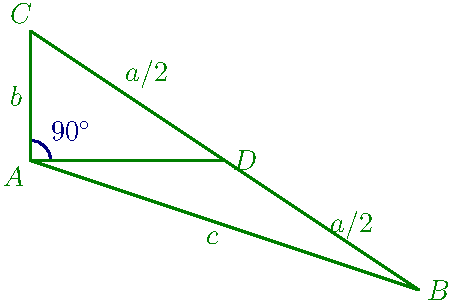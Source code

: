 settings.outformat = "png";
defaultpen(fontsize(14pt));
import geometry;

size(8cm);

triangle t = triangleAbc(90,2,3,angle=0,(0,0));
triangle t1 = triangle(t.VA, t.VB, t.VC);
markangle("$90^\circ$", radius=10,t1.B,t1.A,t1.C, bp+0.5*blue);
show(LA="$A$", LB="$$", LC="$C$", La="$a/2$", Lb="$b$", Lc="$$", t1, bp+0.5*green);
point B = relpoint(line(t1.VC, t1.VB), 2);
draw(point(t1.VC)-- B, bp+0.5*green);
label("$B$", B, bp+0.5*green, align=E);
label("$D$", point(t1.VB), bp+0.5*green, align=E);
draw(point(t1.VA) -- B, bp+0.5*green);
label("$a/2$", midpoint(segment(t1.VB, B)), bp+0.5*green, align=E);
label("$c$", midpoint(segment(t1.VA, B)), bp+0.5*green, align=SW);
